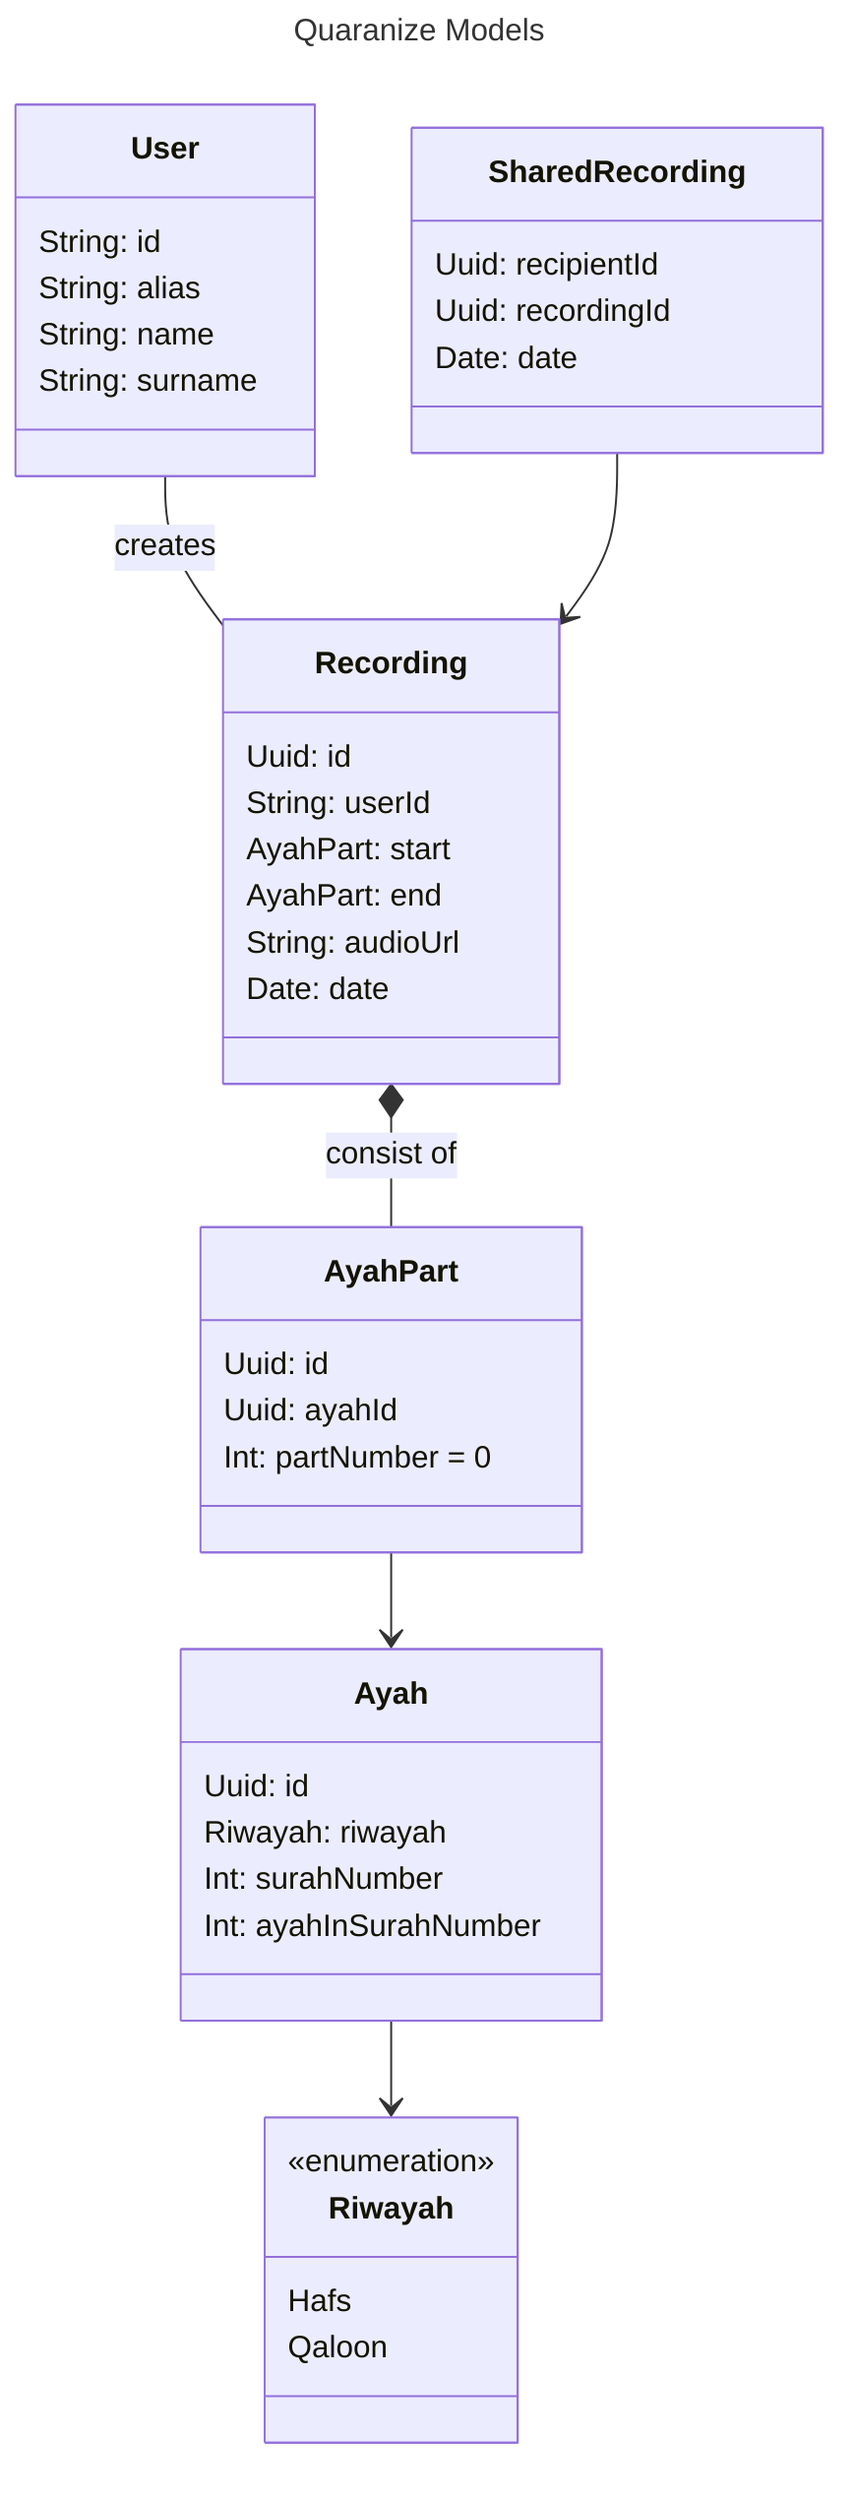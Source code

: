---
title: Quaranize Models
---
classDiagram
class Riwayah {
    <<enumeration>>
    Hafs
    Qaloon
}
class AyahPart {
    Uuid: id
    Uuid: ayahId
    Int: partNumber = 0
}
class Ayah {
    Uuid: id
    Riwayah: riwayah
    Int: surahNumber
    Int: ayahInSurahNumber
}
class User {
    String: id
    String: alias
    String: name
    String: surname
}
class Recording {
    Uuid: id
    String: userId
    AyahPart: start
    AyahPart: end 
    String: audioUrl
    Date: date
}
class SharedRecording {
    Uuid: recipientId
    Uuid: recordingId
    Date: date
}
Recording *-- AyahPart: consist of
User -- Recording: creates
AyahPart --> Ayah
Ayah --> Riwayah
SharedRecording --> Recording